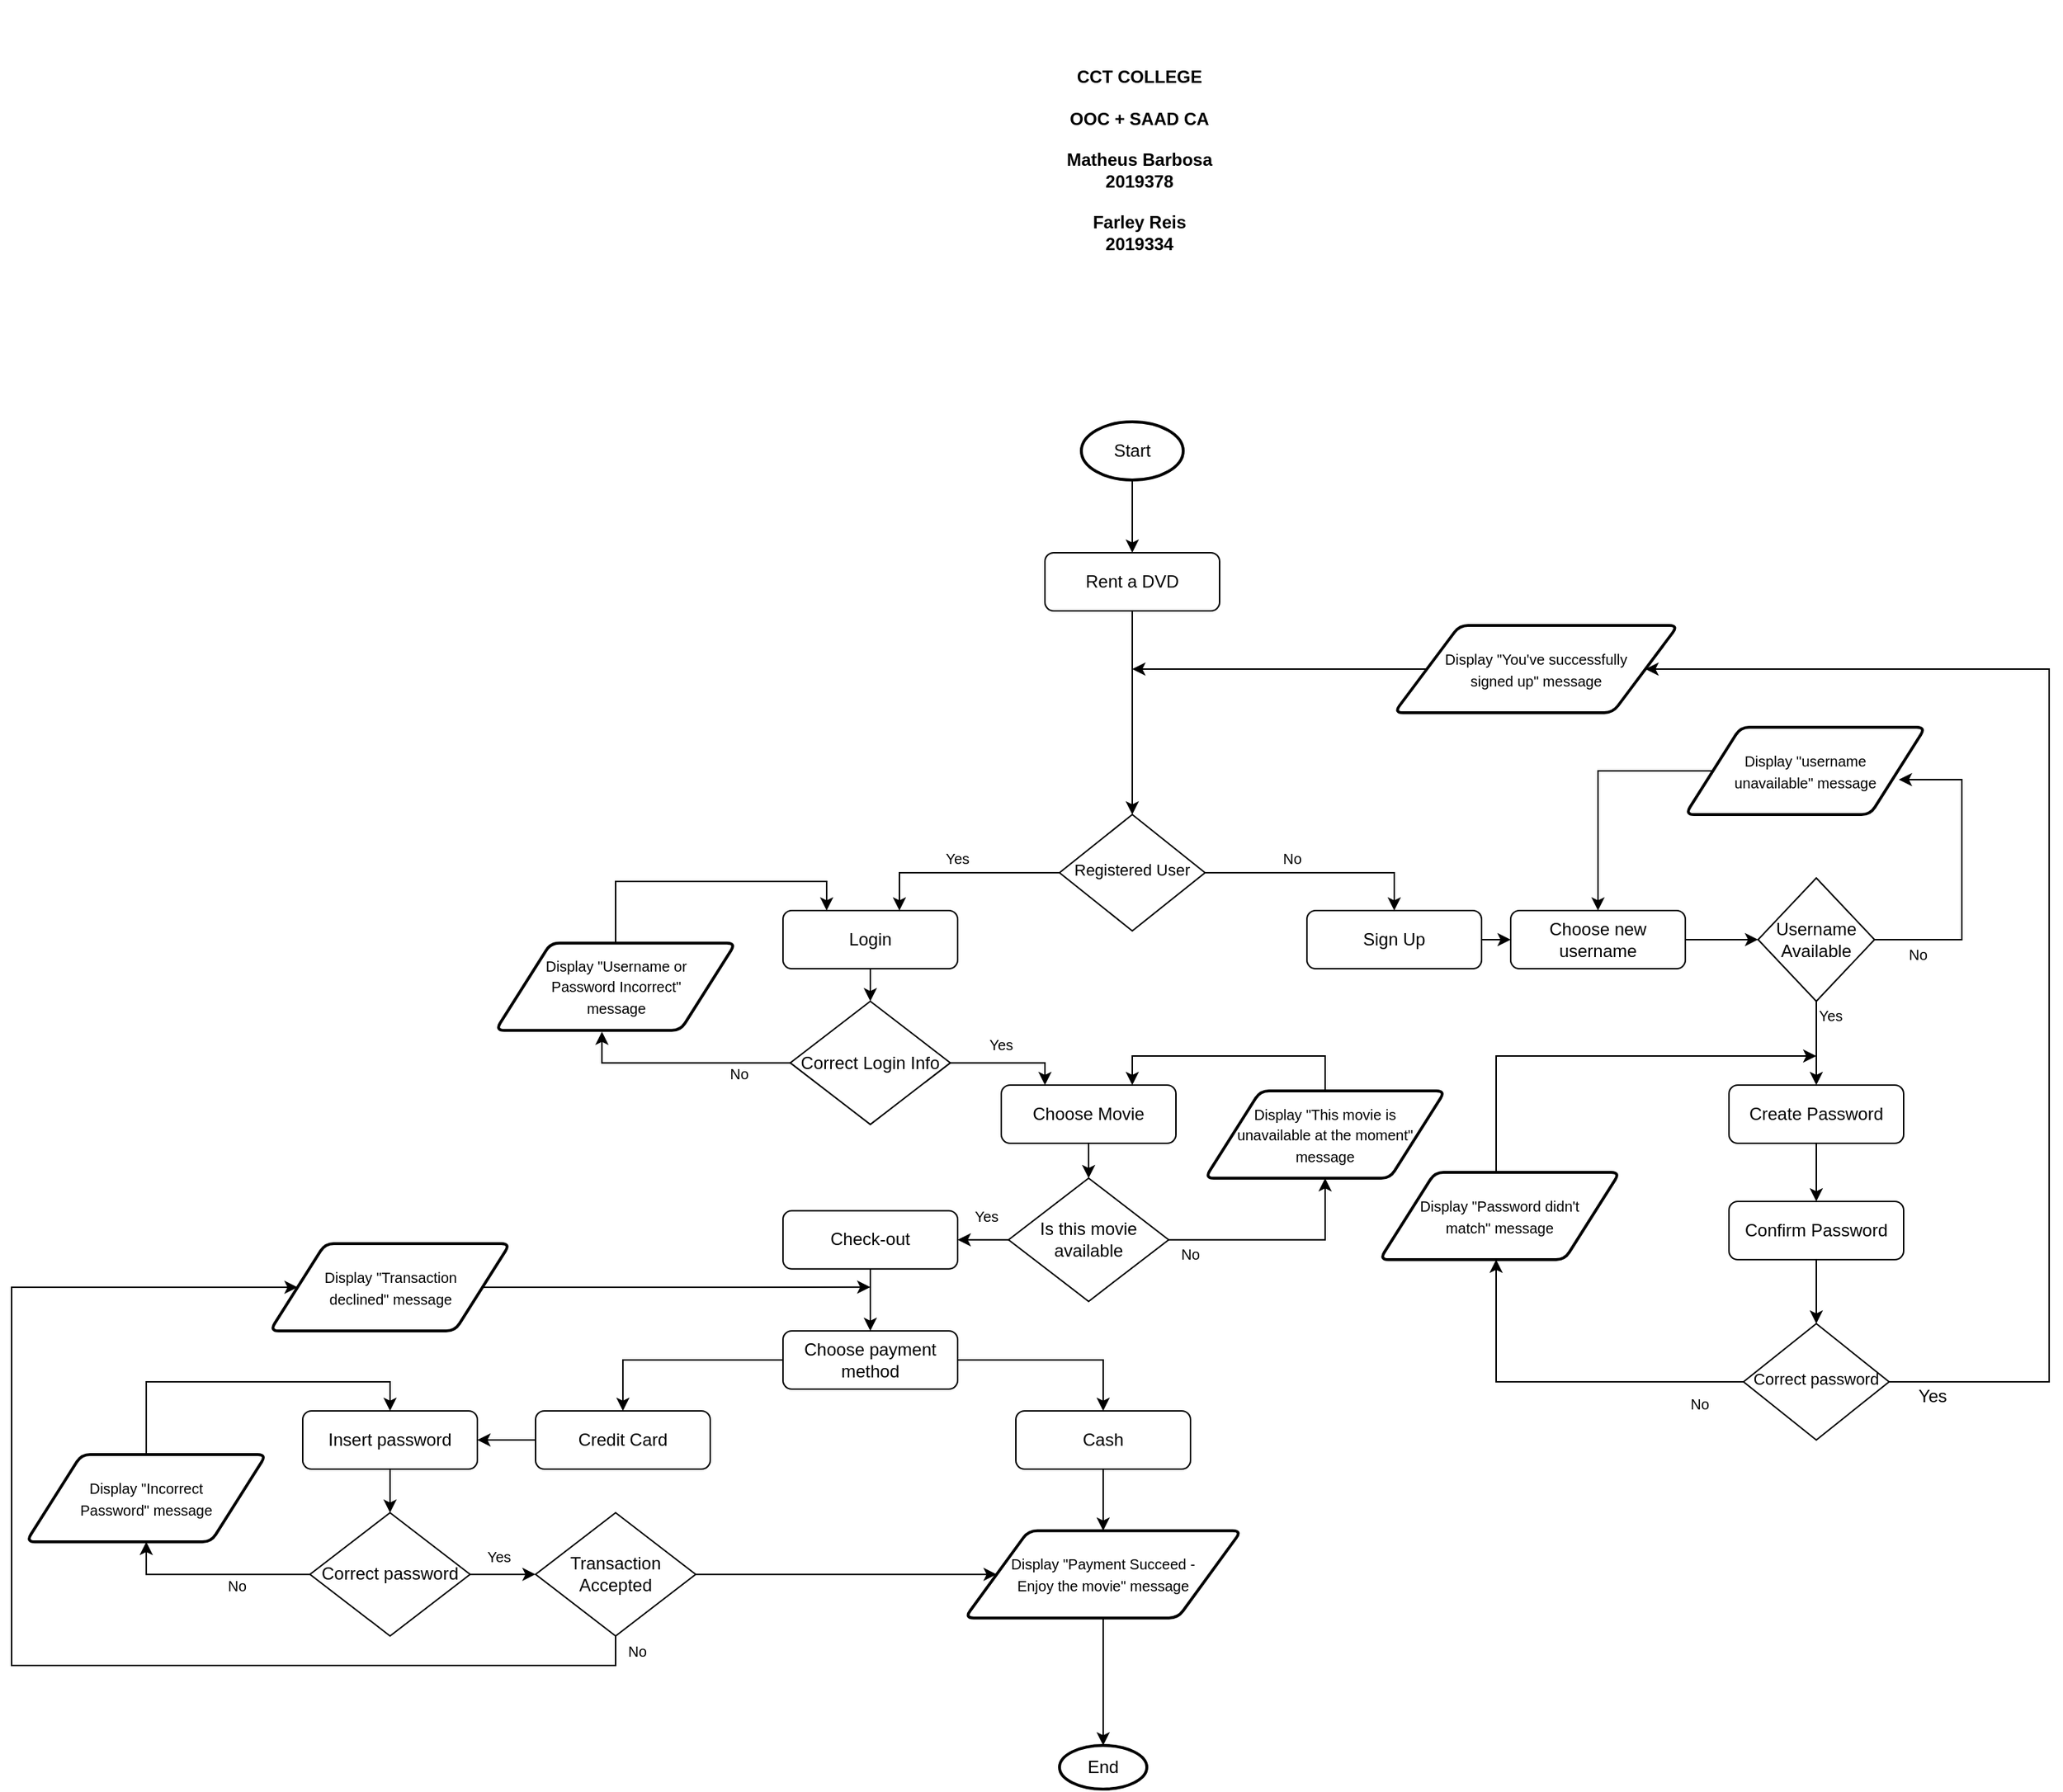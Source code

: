 <mxfile version="14.6.6" type="github">
  <diagram id="C5RBs43oDa-KdzZeNtuy" name="Page-1">
    <mxGraphModel dx="764" dy="332" grid="1" gridSize="10" guides="1" tooltips="1" connect="1" arrows="1" fold="1" page="1" pageScale="1" pageWidth="827" pageHeight="1169" math="0" shadow="0">
      <root>
        <mxCell id="WIyWlLk6GJQsqaUBKTNV-0" />
        <mxCell id="WIyWlLk6GJQsqaUBKTNV-1" parent="WIyWlLk6GJQsqaUBKTNV-0" />
        <mxCell id="JfCPqrpS5iiKMBhqP7LI-0" style="edgeStyle=orthogonalEdgeStyle;rounded=0;orthogonalLoop=1;jettySize=auto;html=1;exitX=0.5;exitY=1;exitDx=0;exitDy=0;entryX=0.5;entryY=0;entryDx=0;entryDy=0;" edge="1" parent="WIyWlLk6GJQsqaUBKTNV-1" source="JfCPqrpS5iiKMBhqP7LI-1" target="JfCPqrpS5iiKMBhqP7LI-4">
          <mxGeometry relative="1" as="geometry" />
        </mxCell>
        <mxCell id="JfCPqrpS5iiKMBhqP7LI-1" value="Rent a DVD" style="rounded=1;whiteSpace=wrap;html=1;fontSize=12;glass=0;strokeWidth=1;shadow=0;" vertex="1" parent="WIyWlLk6GJQsqaUBKTNV-1">
          <mxGeometry x="900" y="1490" width="120" height="40" as="geometry" />
        </mxCell>
        <mxCell id="JfCPqrpS5iiKMBhqP7LI-2" style="edgeStyle=orthogonalEdgeStyle;rounded=0;orthogonalLoop=1;jettySize=auto;html=1;exitX=1;exitY=0.5;exitDx=0;exitDy=0;entryX=0.5;entryY=0;entryDx=0;entryDy=0;" edge="1" parent="WIyWlLk6GJQsqaUBKTNV-1" source="JfCPqrpS5iiKMBhqP7LI-4" target="JfCPqrpS5iiKMBhqP7LI-5">
          <mxGeometry relative="1" as="geometry" />
        </mxCell>
        <mxCell id="JfCPqrpS5iiKMBhqP7LI-3" style="edgeStyle=orthogonalEdgeStyle;rounded=0;orthogonalLoop=1;jettySize=auto;html=1;exitX=0;exitY=0.5;exitDx=0;exitDy=0;" edge="1" parent="WIyWlLk6GJQsqaUBKTNV-1" source="JfCPqrpS5iiKMBhqP7LI-4" target="JfCPqrpS5iiKMBhqP7LI-27">
          <mxGeometry relative="1" as="geometry">
            <Array as="points">
              <mxPoint x="800" y="1710" />
            </Array>
          </mxGeometry>
        </mxCell>
        <mxCell id="JfCPqrpS5iiKMBhqP7LI-4" value="&lt;font style=&quot;font-size: 11px&quot;&gt;Registered User&lt;/font&gt;" style="rhombus;whiteSpace=wrap;html=1;shadow=0;fontFamily=Helvetica;fontSize=12;align=center;strokeWidth=1;spacing=6;spacingTop=-4;" vertex="1" parent="WIyWlLk6GJQsqaUBKTNV-1">
          <mxGeometry x="910" y="1670" width="100" height="80" as="geometry" />
        </mxCell>
        <mxCell id="JfCPqrpS5iiKMBhqP7LI-5" value="Sign Up" style="rounded=1;whiteSpace=wrap;html=1;fontSize=12;glass=0;strokeWidth=1;shadow=0;" vertex="1" parent="WIyWlLk6GJQsqaUBKTNV-1">
          <mxGeometry x="1080" y="1736" width="120" height="40" as="geometry" />
        </mxCell>
        <mxCell id="JfCPqrpS5iiKMBhqP7LI-6" value="" style="endArrow=classic;html=1;exitX=0.5;exitY=1;exitDx=0;exitDy=0;exitPerimeter=0;entryX=0.5;entryY=0;entryDx=0;entryDy=0;" edge="1" parent="WIyWlLk6GJQsqaUBKTNV-1" target="JfCPqrpS5iiKMBhqP7LI-1">
          <mxGeometry width="50" height="50" relative="1" as="geometry">
            <mxPoint x="960" y="1440" as="sourcePoint" />
            <mxPoint x="1180" y="1450" as="targetPoint" />
          </mxGeometry>
        </mxCell>
        <mxCell id="JfCPqrpS5iiKMBhqP7LI-7" value="" style="endArrow=classic;html=1;exitX=1;exitY=0.5;exitDx=0;exitDy=0;entryX=0;entryY=0.5;entryDx=0;entryDy=0;" edge="1" parent="WIyWlLk6GJQsqaUBKTNV-1" source="JfCPqrpS5iiKMBhqP7LI-5" target="JfCPqrpS5iiKMBhqP7LI-9">
          <mxGeometry width="50" height="50" relative="1" as="geometry">
            <mxPoint x="1054" y="1856" as="sourcePoint" />
            <mxPoint x="1334" y="1796" as="targetPoint" />
          </mxGeometry>
        </mxCell>
        <mxCell id="JfCPqrpS5iiKMBhqP7LI-8" style="edgeStyle=orthogonalEdgeStyle;rounded=0;orthogonalLoop=1;jettySize=auto;html=1;exitX=1;exitY=0.5;exitDx=0;exitDy=0;strokeColor=#000000;" edge="1" parent="WIyWlLk6GJQsqaUBKTNV-1" source="JfCPqrpS5iiKMBhqP7LI-9" target="JfCPqrpS5iiKMBhqP7LI-13">
          <mxGeometry relative="1" as="geometry">
            <mxPoint x="1574" y="1796.588" as="targetPoint" />
          </mxGeometry>
        </mxCell>
        <mxCell id="JfCPqrpS5iiKMBhqP7LI-9" value="Choose new username" style="rounded=1;whiteSpace=wrap;html=1;fillColor=#FFFFFF;" vertex="1" parent="WIyWlLk6GJQsqaUBKTNV-1">
          <mxGeometry x="1220" y="1736" width="120" height="40" as="geometry" />
        </mxCell>
        <mxCell id="JfCPqrpS5iiKMBhqP7LI-10" value="&lt;font style=&quot;font-size: 10px&quot;&gt;No&lt;/font&gt;" style="text;html=1;strokeColor=none;fillColor=none;align=center;verticalAlign=middle;whiteSpace=wrap;rounded=0;" vertex="1" parent="WIyWlLk6GJQsqaUBKTNV-1">
          <mxGeometry x="1050" y="1690" width="40" height="20" as="geometry" />
        </mxCell>
        <mxCell id="JfCPqrpS5iiKMBhqP7LI-11" style="edgeStyle=orthogonalEdgeStyle;rounded=0;orthogonalLoop=1;jettySize=auto;html=1;exitX=0.5;exitY=1;exitDx=0;exitDy=0;strokeColor=#000000;" edge="1" parent="WIyWlLk6GJQsqaUBKTNV-1" source="JfCPqrpS5iiKMBhqP7LI-13">
          <mxGeometry relative="1" as="geometry">
            <mxPoint x="1430" y="1856" as="targetPoint" />
          </mxGeometry>
        </mxCell>
        <mxCell id="JfCPqrpS5iiKMBhqP7LI-12" style="edgeStyle=orthogonalEdgeStyle;rounded=0;orthogonalLoop=1;jettySize=auto;html=1;exitX=1;exitY=0.5;exitDx=0;exitDy=0;entryX=0.889;entryY=0.6;entryDx=0;entryDy=0;entryPerimeter=0;" edge="1" parent="WIyWlLk6GJQsqaUBKTNV-1" source="JfCPqrpS5iiKMBhqP7LI-13" target="JfCPqrpS5iiKMBhqP7LI-64">
          <mxGeometry relative="1" as="geometry">
            <Array as="points">
              <mxPoint x="1530" y="1756" />
              <mxPoint x="1530" y="1646" />
            </Array>
          </mxGeometry>
        </mxCell>
        <mxCell id="JfCPqrpS5iiKMBhqP7LI-13" value="Username Available" style="rhombus;whiteSpace=wrap;html=1;" vertex="1" parent="WIyWlLk6GJQsqaUBKTNV-1">
          <mxGeometry x="1390" y="1713.64" width="80" height="84.71" as="geometry" />
        </mxCell>
        <mxCell id="JfCPqrpS5iiKMBhqP7LI-14" value="&lt;font style=&quot;font-size: 10px&quot;&gt;Yes&lt;/font&gt;" style="text;html=1;strokeColor=none;fillColor=none;align=center;verticalAlign=middle;whiteSpace=wrap;rounded=0;" vertex="1" parent="WIyWlLk6GJQsqaUBKTNV-1">
          <mxGeometry x="1420" y="1798.35" width="40" height="20" as="geometry" />
        </mxCell>
        <mxCell id="JfCPqrpS5iiKMBhqP7LI-15" value="Create Password" style="rounded=1;whiteSpace=wrap;html=1;fillColor=#FFFFFF;" vertex="1" parent="WIyWlLk6GJQsqaUBKTNV-1">
          <mxGeometry x="1370" y="1856" width="120" height="40" as="geometry" />
        </mxCell>
        <mxCell id="JfCPqrpS5iiKMBhqP7LI-16" value="" style="endArrow=classic;html=1;strokeColor=#000000;exitX=0.5;exitY=1;exitDx=0;exitDy=0;" edge="1" parent="WIyWlLk6GJQsqaUBKTNV-1" source="JfCPqrpS5iiKMBhqP7LI-23">
          <mxGeometry width="50" height="50" relative="1" as="geometry">
            <mxPoint x="1320" y="1796" as="sourcePoint" />
            <mxPoint x="1430" y="1956" as="targetPoint" />
          </mxGeometry>
        </mxCell>
        <mxCell id="JfCPqrpS5iiKMBhqP7LI-17" style="edgeStyle=orthogonalEdgeStyle;rounded=0;orthogonalLoop=1;jettySize=auto;html=1;exitX=0.5;exitY=1;exitDx=0;exitDy=0;strokeColor=#000000;entryX=0.5;entryY=0;entryDx=0;entryDy=0;" edge="1" parent="WIyWlLk6GJQsqaUBKTNV-1" source="JfCPqrpS5iiKMBhqP7LI-23" target="JfCPqrpS5iiKMBhqP7LI-20">
          <mxGeometry relative="1" as="geometry">
            <mxPoint x="1430.333" y="1996" as="targetPoint" />
          </mxGeometry>
        </mxCell>
        <mxCell id="JfCPqrpS5iiKMBhqP7LI-18" style="edgeStyle=orthogonalEdgeStyle;rounded=0;orthogonalLoop=1;jettySize=auto;html=1;exitX=0;exitY=0.5;exitDx=0;exitDy=0;strokeColor=#000000;" edge="1" parent="WIyWlLk6GJQsqaUBKTNV-1" source="JfCPqrpS5iiKMBhqP7LI-65">
          <mxGeometry relative="1" as="geometry">
            <mxPoint x="1430" y="1836" as="targetPoint" />
            <Array as="points">
              <mxPoint x="1210" y="1836" />
            </Array>
          </mxGeometry>
        </mxCell>
        <mxCell id="JfCPqrpS5iiKMBhqP7LI-19" style="edgeStyle=orthogonalEdgeStyle;rounded=0;orthogonalLoop=1;jettySize=auto;html=1;exitX=1;exitY=0.5;exitDx=0;exitDy=0;" edge="1" parent="WIyWlLk6GJQsqaUBKTNV-1" source="JfCPqrpS5iiKMBhqP7LI-67">
          <mxGeometry relative="1" as="geometry">
            <mxPoint x="960" y="1570" as="targetPoint" />
            <Array as="points" />
          </mxGeometry>
        </mxCell>
        <mxCell id="JfCPqrpS5iiKMBhqP7LI-20" value="&lt;font style=&quot;font-size: 11px&quot;&gt;Correct password&lt;/font&gt;" style="rhombus;whiteSpace=wrap;html=1;shadow=0;fontFamily=Helvetica;fontSize=12;align=center;strokeWidth=1;spacing=6;spacingTop=-4;" vertex="1" parent="WIyWlLk6GJQsqaUBKTNV-1">
          <mxGeometry x="1380" y="2020" width="100" height="80" as="geometry" />
        </mxCell>
        <mxCell id="JfCPqrpS5iiKMBhqP7LI-21" value="&lt;font style=&quot;font-size: 10px&quot;&gt;No&lt;/font&gt;" style="text;html=1;strokeColor=none;fillColor=none;align=center;verticalAlign=middle;whiteSpace=wrap;rounded=0;" vertex="1" parent="WIyWlLk6GJQsqaUBKTNV-1">
          <mxGeometry x="1330" y="2065" width="40" height="20" as="geometry" />
        </mxCell>
        <mxCell id="JfCPqrpS5iiKMBhqP7LI-22" value="&lt;font style=&quot;font-size: 10px&quot;&gt;No&lt;/font&gt;" style="text;html=1;strokeColor=none;fillColor=none;align=center;verticalAlign=middle;whiteSpace=wrap;rounded=0;" vertex="1" parent="WIyWlLk6GJQsqaUBKTNV-1">
          <mxGeometry x="1480" y="1756" width="40" height="20" as="geometry" />
        </mxCell>
        <mxCell id="JfCPqrpS5iiKMBhqP7LI-23" value="Confirm Password" style="rounded=1;whiteSpace=wrap;html=1;fillColor=#FFFFFF;" vertex="1" parent="WIyWlLk6GJQsqaUBKTNV-1">
          <mxGeometry x="1370" y="1936" width="120" height="40" as="geometry" />
        </mxCell>
        <mxCell id="JfCPqrpS5iiKMBhqP7LI-24" value="" style="endArrow=classic;html=1;strokeColor=#000000;exitX=0.5;exitY=1;exitDx=0;exitDy=0;" edge="1" parent="WIyWlLk6GJQsqaUBKTNV-1" source="JfCPqrpS5iiKMBhqP7LI-15" target="JfCPqrpS5iiKMBhqP7LI-23">
          <mxGeometry width="50" height="50" relative="1" as="geometry">
            <mxPoint x="1430.0" y="1896" as="sourcePoint" />
            <mxPoint x="1430.0" y="1956" as="targetPoint" />
          </mxGeometry>
        </mxCell>
        <mxCell id="JfCPqrpS5iiKMBhqP7LI-25" value="Yes" style="text;html=1;strokeColor=none;fillColor=none;align=center;verticalAlign=middle;whiteSpace=wrap;rounded=0;" vertex="1" parent="WIyWlLk6GJQsqaUBKTNV-1">
          <mxGeometry x="1490" y="2060" width="40" height="20" as="geometry" />
        </mxCell>
        <mxCell id="JfCPqrpS5iiKMBhqP7LI-26" style="edgeStyle=orthogonalEdgeStyle;rounded=0;orthogonalLoop=1;jettySize=auto;html=1;exitX=0.5;exitY=1;exitDx=0;exitDy=0;entryX=0.5;entryY=0;entryDx=0;entryDy=0;" edge="1" parent="WIyWlLk6GJQsqaUBKTNV-1" source="JfCPqrpS5iiKMBhqP7LI-27" target="JfCPqrpS5iiKMBhqP7LI-31">
          <mxGeometry relative="1" as="geometry" />
        </mxCell>
        <mxCell id="JfCPqrpS5iiKMBhqP7LI-27" value="Login" style="rounded=1;whiteSpace=wrap;html=1;fontSize=12;glass=0;strokeWidth=1;shadow=0;" vertex="1" parent="WIyWlLk6GJQsqaUBKTNV-1">
          <mxGeometry x="720" y="1736" width="120" height="40" as="geometry" />
        </mxCell>
        <mxCell id="JfCPqrpS5iiKMBhqP7LI-28" value="&lt;span style=&quot;font-size: 10px&quot;&gt;Yes&lt;/span&gt;" style="text;html=1;strokeColor=none;fillColor=none;align=center;verticalAlign=middle;whiteSpace=wrap;rounded=0;" vertex="1" parent="WIyWlLk6GJQsqaUBKTNV-1">
          <mxGeometry x="820" y="1690" width="40" height="20" as="geometry" />
        </mxCell>
        <mxCell id="JfCPqrpS5iiKMBhqP7LI-29" style="edgeStyle=orthogonalEdgeStyle;rounded=0;orthogonalLoop=1;jettySize=auto;html=1;exitX=1;exitY=0.5;exitDx=0;exitDy=0;entryX=0.25;entryY=0;entryDx=0;entryDy=0;" edge="1" parent="WIyWlLk6GJQsqaUBKTNV-1" source="JfCPqrpS5iiKMBhqP7LI-31" target="JfCPqrpS5iiKMBhqP7LI-34">
          <mxGeometry relative="1" as="geometry">
            <Array as="points">
              <mxPoint x="900" y="1841" />
            </Array>
          </mxGeometry>
        </mxCell>
        <mxCell id="JfCPqrpS5iiKMBhqP7LI-30" style="edgeStyle=orthogonalEdgeStyle;rounded=0;orthogonalLoop=1;jettySize=auto;html=1;exitX=0;exitY=0.5;exitDx=0;exitDy=0;entryX=0.443;entryY=1.015;entryDx=0;entryDy=0;entryPerimeter=0;" edge="1" parent="WIyWlLk6GJQsqaUBKTNV-1" source="JfCPqrpS5iiKMBhqP7LI-31" target="JfCPqrpS5iiKMBhqP7LI-71">
          <mxGeometry relative="1" as="geometry" />
        </mxCell>
        <mxCell id="JfCPqrpS5iiKMBhqP7LI-31" value="Correct Login Info" style="rhombus;whiteSpace=wrap;html=1;" vertex="1" parent="WIyWlLk6GJQsqaUBKTNV-1">
          <mxGeometry x="725" y="1798.35" width="110" height="84.71" as="geometry" />
        </mxCell>
        <mxCell id="JfCPqrpS5iiKMBhqP7LI-32" value="&lt;font style=&quot;font-size: 10px&quot;&gt;No&lt;/font&gt;" style="text;html=1;strokeColor=none;fillColor=none;align=center;verticalAlign=middle;whiteSpace=wrap;rounded=0;" vertex="1" parent="WIyWlLk6GJQsqaUBKTNV-1">
          <mxGeometry x="670" y="1838.35" width="40" height="20" as="geometry" />
        </mxCell>
        <mxCell id="JfCPqrpS5iiKMBhqP7LI-33" style="edgeStyle=orthogonalEdgeStyle;rounded=0;orthogonalLoop=1;jettySize=auto;html=1;exitX=0.5;exitY=1;exitDx=0;exitDy=0;entryX=0.5;entryY=0;entryDx=0;entryDy=0;" edge="1" parent="WIyWlLk6GJQsqaUBKTNV-1" source="JfCPqrpS5iiKMBhqP7LI-34" target="JfCPqrpS5iiKMBhqP7LI-38">
          <mxGeometry relative="1" as="geometry" />
        </mxCell>
        <mxCell id="JfCPqrpS5iiKMBhqP7LI-34" value="Choose Movie" style="rounded=1;whiteSpace=wrap;html=1;fontSize=12;glass=0;strokeWidth=1;shadow=0;" vertex="1" parent="WIyWlLk6GJQsqaUBKTNV-1">
          <mxGeometry x="870" y="1856" width="120" height="40" as="geometry" />
        </mxCell>
        <mxCell id="JfCPqrpS5iiKMBhqP7LI-35" value="&lt;span style=&quot;font-size: 10px&quot;&gt;Yes&lt;/span&gt;" style="text;html=1;strokeColor=none;fillColor=none;align=center;verticalAlign=middle;whiteSpace=wrap;rounded=0;" vertex="1" parent="WIyWlLk6GJQsqaUBKTNV-1">
          <mxGeometry x="850" y="1818.35" width="40" height="20" as="geometry" />
        </mxCell>
        <mxCell id="JfCPqrpS5iiKMBhqP7LI-36" style="edgeStyle=orthogonalEdgeStyle;rounded=0;orthogonalLoop=1;jettySize=auto;html=1;exitX=0;exitY=0.5;exitDx=0;exitDy=0;entryX=1;entryY=0.5;entryDx=0;entryDy=0;" edge="1" parent="WIyWlLk6GJQsqaUBKTNV-1" source="JfCPqrpS5iiKMBhqP7LI-38" target="JfCPqrpS5iiKMBhqP7LI-41">
          <mxGeometry relative="1" as="geometry" />
        </mxCell>
        <mxCell id="JfCPqrpS5iiKMBhqP7LI-37" style="edgeStyle=orthogonalEdgeStyle;rounded=0;orthogonalLoop=1;jettySize=auto;html=1;exitX=1;exitY=0.5;exitDx=0;exitDy=0;entryX=0.5;entryY=1;entryDx=0;entryDy=0;" edge="1" parent="WIyWlLk6GJQsqaUBKTNV-1" source="JfCPqrpS5iiKMBhqP7LI-38" target="JfCPqrpS5iiKMBhqP7LI-73">
          <mxGeometry relative="1" as="geometry" />
        </mxCell>
        <mxCell id="JfCPqrpS5iiKMBhqP7LI-38" value="Is this movie available" style="rhombus;whiteSpace=wrap;html=1;" vertex="1" parent="WIyWlLk6GJQsqaUBKTNV-1">
          <mxGeometry x="875" y="1920" width="110" height="84.71" as="geometry" />
        </mxCell>
        <mxCell id="JfCPqrpS5iiKMBhqP7LI-39" value="&lt;font style=&quot;font-size: 10px&quot;&gt;No&lt;/font&gt;" style="text;html=1;strokeColor=none;fillColor=none;align=center;verticalAlign=middle;whiteSpace=wrap;rounded=0;" vertex="1" parent="WIyWlLk6GJQsqaUBKTNV-1">
          <mxGeometry x="980" y="1962.36" width="40" height="20" as="geometry" />
        </mxCell>
        <mxCell id="JfCPqrpS5iiKMBhqP7LI-40" style="edgeStyle=orthogonalEdgeStyle;rounded=0;orthogonalLoop=1;jettySize=auto;html=1;exitX=0.5;exitY=1;exitDx=0;exitDy=0;" edge="1" parent="WIyWlLk6GJQsqaUBKTNV-1" source="JfCPqrpS5iiKMBhqP7LI-41" target="JfCPqrpS5iiKMBhqP7LI-45">
          <mxGeometry relative="1" as="geometry" />
        </mxCell>
        <mxCell id="JfCPqrpS5iiKMBhqP7LI-41" value="Check-out" style="rounded=1;whiteSpace=wrap;html=1;fontSize=12;glass=0;strokeWidth=1;shadow=0;" vertex="1" parent="WIyWlLk6GJQsqaUBKTNV-1">
          <mxGeometry x="720" y="1942.36" width="120" height="40" as="geometry" />
        </mxCell>
        <mxCell id="JfCPqrpS5iiKMBhqP7LI-42" value="&lt;span style=&quot;font-size: 10px&quot;&gt;Yes&lt;/span&gt;" style="text;html=1;strokeColor=none;fillColor=none;align=center;verticalAlign=middle;whiteSpace=wrap;rounded=0;" vertex="1" parent="WIyWlLk6GJQsqaUBKTNV-1">
          <mxGeometry x="840" y="1936" width="40" height="20" as="geometry" />
        </mxCell>
        <mxCell id="JfCPqrpS5iiKMBhqP7LI-43" style="edgeStyle=orthogonalEdgeStyle;rounded=0;orthogonalLoop=1;jettySize=auto;html=1;exitX=0;exitY=0.5;exitDx=0;exitDy=0;entryX=0.5;entryY=0;entryDx=0;entryDy=0;" edge="1" parent="WIyWlLk6GJQsqaUBKTNV-1" source="JfCPqrpS5iiKMBhqP7LI-45" target="JfCPqrpS5iiKMBhqP7LI-47">
          <mxGeometry relative="1" as="geometry" />
        </mxCell>
        <mxCell id="JfCPqrpS5iiKMBhqP7LI-44" style="edgeStyle=orthogonalEdgeStyle;rounded=0;orthogonalLoop=1;jettySize=auto;html=1;exitX=1;exitY=0.5;exitDx=0;exitDy=0;entryX=0.5;entryY=0;entryDx=0;entryDy=0;" edge="1" parent="WIyWlLk6GJQsqaUBKTNV-1" source="JfCPqrpS5iiKMBhqP7LI-45" target="JfCPqrpS5iiKMBhqP7LI-49">
          <mxGeometry relative="1" as="geometry" />
        </mxCell>
        <mxCell id="JfCPqrpS5iiKMBhqP7LI-45" value="Choose payment method" style="rounded=1;whiteSpace=wrap;html=1;fontSize=12;glass=0;strokeWidth=1;shadow=0;" vertex="1" parent="WIyWlLk6GJQsqaUBKTNV-1">
          <mxGeometry x="720" y="2025" width="120" height="40" as="geometry" />
        </mxCell>
        <mxCell id="JfCPqrpS5iiKMBhqP7LI-46" style="edgeStyle=orthogonalEdgeStyle;rounded=0;orthogonalLoop=1;jettySize=auto;html=1;exitX=0;exitY=0.5;exitDx=0;exitDy=0;entryX=1;entryY=0.5;entryDx=0;entryDy=0;" edge="1" parent="WIyWlLk6GJQsqaUBKTNV-1" source="JfCPqrpS5iiKMBhqP7LI-47" target="JfCPqrpS5iiKMBhqP7LI-53">
          <mxGeometry relative="1" as="geometry" />
        </mxCell>
        <mxCell id="JfCPqrpS5iiKMBhqP7LI-47" value="Credit Card" style="rounded=1;whiteSpace=wrap;html=1;fontSize=12;glass=0;strokeWidth=1;shadow=0;" vertex="1" parent="WIyWlLk6GJQsqaUBKTNV-1">
          <mxGeometry x="550" y="2080" width="120" height="40" as="geometry" />
        </mxCell>
        <mxCell id="JfCPqrpS5iiKMBhqP7LI-48" style="edgeStyle=orthogonalEdgeStyle;rounded=0;orthogonalLoop=1;jettySize=auto;html=1;exitX=0.5;exitY=1;exitDx=0;exitDy=0;" edge="1" parent="WIyWlLk6GJQsqaUBKTNV-1" source="JfCPqrpS5iiKMBhqP7LI-49" target="JfCPqrpS5iiKMBhqP7LI-77">
          <mxGeometry relative="1" as="geometry" />
        </mxCell>
        <mxCell id="JfCPqrpS5iiKMBhqP7LI-49" value="Cash" style="rounded=1;whiteSpace=wrap;html=1;fontSize=12;glass=0;strokeWidth=1;shadow=0;" vertex="1" parent="WIyWlLk6GJQsqaUBKTNV-1">
          <mxGeometry x="880" y="2080" width="120" height="40" as="geometry" />
        </mxCell>
        <mxCell id="JfCPqrpS5iiKMBhqP7LI-50" value="End" style="strokeWidth=2;html=1;shape=mxgraph.flowchart.start_1;whiteSpace=wrap;" vertex="1" parent="WIyWlLk6GJQsqaUBKTNV-1">
          <mxGeometry x="910" y="2310" width="60" height="30" as="geometry" />
        </mxCell>
        <mxCell id="JfCPqrpS5iiKMBhqP7LI-51" value="Start" style="strokeWidth=2;html=1;shape=mxgraph.flowchart.start_1;whiteSpace=wrap;" vertex="1" parent="WIyWlLk6GJQsqaUBKTNV-1">
          <mxGeometry x="925" y="1400" width="70" height="40" as="geometry" />
        </mxCell>
        <mxCell id="JfCPqrpS5iiKMBhqP7LI-52" style="edgeStyle=orthogonalEdgeStyle;rounded=0;orthogonalLoop=1;jettySize=auto;html=1;exitX=0.5;exitY=1;exitDx=0;exitDy=0;entryX=0.5;entryY=0;entryDx=0;entryDy=0;" edge="1" parent="WIyWlLk6GJQsqaUBKTNV-1" source="JfCPqrpS5iiKMBhqP7LI-53" target="JfCPqrpS5iiKMBhqP7LI-56">
          <mxGeometry relative="1" as="geometry" />
        </mxCell>
        <mxCell id="JfCPqrpS5iiKMBhqP7LI-53" value="Insert password" style="rounded=1;whiteSpace=wrap;html=1;fontSize=12;glass=0;strokeWidth=1;shadow=0;" vertex="1" parent="WIyWlLk6GJQsqaUBKTNV-1">
          <mxGeometry x="390" y="2080" width="120" height="40" as="geometry" />
        </mxCell>
        <mxCell id="JfCPqrpS5iiKMBhqP7LI-54" style="edgeStyle=orthogonalEdgeStyle;rounded=0;orthogonalLoop=1;jettySize=auto;html=1;exitX=1;exitY=0.5;exitDx=0;exitDy=0;entryX=0;entryY=0.5;entryDx=0;entryDy=0;" edge="1" parent="WIyWlLk6GJQsqaUBKTNV-1" source="JfCPqrpS5iiKMBhqP7LI-56" target="JfCPqrpS5iiKMBhqP7LI-60">
          <mxGeometry relative="1" as="geometry" />
        </mxCell>
        <mxCell id="JfCPqrpS5iiKMBhqP7LI-55" style="edgeStyle=orthogonalEdgeStyle;rounded=0;orthogonalLoop=1;jettySize=auto;html=1;exitX=0;exitY=0.5;exitDx=0;exitDy=0;entryX=0.5;entryY=1;entryDx=0;entryDy=0;" edge="1" parent="WIyWlLk6GJQsqaUBKTNV-1" source="JfCPqrpS5iiKMBhqP7LI-56" target="JfCPqrpS5iiKMBhqP7LI-75">
          <mxGeometry relative="1" as="geometry" />
        </mxCell>
        <mxCell id="JfCPqrpS5iiKMBhqP7LI-56" value="Correct password" style="rhombus;whiteSpace=wrap;html=1;" vertex="1" parent="WIyWlLk6GJQsqaUBKTNV-1">
          <mxGeometry x="395" y="2150" width="110" height="84.71" as="geometry" />
        </mxCell>
        <mxCell id="JfCPqrpS5iiKMBhqP7LI-57" value="&lt;font style=&quot;font-size: 10px&quot;&gt;No&lt;/font&gt;" style="text;html=1;strokeColor=none;fillColor=none;align=center;verticalAlign=middle;whiteSpace=wrap;rounded=0;" vertex="1" parent="WIyWlLk6GJQsqaUBKTNV-1">
          <mxGeometry x="325" y="2190" width="40" height="20" as="geometry" />
        </mxCell>
        <mxCell id="JfCPqrpS5iiKMBhqP7LI-59" style="edgeStyle=orthogonalEdgeStyle;rounded=0;orthogonalLoop=1;jettySize=auto;html=1;exitX=1;exitY=0.5;exitDx=0;exitDy=0;" edge="1" parent="WIyWlLk6GJQsqaUBKTNV-1" source="JfCPqrpS5iiKMBhqP7LI-60" target="JfCPqrpS5iiKMBhqP7LI-77">
          <mxGeometry relative="1" as="geometry" />
        </mxCell>
        <mxCell id="JfCPqrpS5iiKMBhqP7LI-83" style="edgeStyle=orthogonalEdgeStyle;rounded=0;orthogonalLoop=1;jettySize=auto;html=1;exitX=0.5;exitY=1;exitDx=0;exitDy=0;entryX=0;entryY=0.5;entryDx=0;entryDy=0;" edge="1" parent="WIyWlLk6GJQsqaUBKTNV-1" source="JfCPqrpS5iiKMBhqP7LI-60" target="JfCPqrpS5iiKMBhqP7LI-78">
          <mxGeometry relative="1" as="geometry">
            <Array as="points">
              <mxPoint x="605" y="2255" />
              <mxPoint x="190" y="2255" />
              <mxPoint x="190" y="1995" />
            </Array>
          </mxGeometry>
        </mxCell>
        <mxCell id="JfCPqrpS5iiKMBhqP7LI-60" value="Transaction Accepted" style="rhombus;whiteSpace=wrap;html=1;" vertex="1" parent="WIyWlLk6GJQsqaUBKTNV-1">
          <mxGeometry x="550" y="2150" width="110" height="84.71" as="geometry" />
        </mxCell>
        <mxCell id="JfCPqrpS5iiKMBhqP7LI-61" value="&lt;span style=&quot;font-size: 10px&quot;&gt;Yes&lt;/span&gt;" style="text;html=1;strokeColor=none;fillColor=none;align=center;verticalAlign=middle;whiteSpace=wrap;rounded=0;" vertex="1" parent="WIyWlLk6GJQsqaUBKTNV-1">
          <mxGeometry x="505" y="2170" width="40" height="20" as="geometry" />
        </mxCell>
        <mxCell id="JfCPqrpS5iiKMBhqP7LI-62" value="&lt;font style=&quot;font-size: 10px&quot;&gt;No&lt;/font&gt;" style="text;html=1;strokeColor=none;fillColor=none;align=center;verticalAlign=middle;whiteSpace=wrap;rounded=0;" vertex="1" parent="WIyWlLk6GJQsqaUBKTNV-1">
          <mxGeometry x="600" y="2234.71" width="40" height="20" as="geometry" />
        </mxCell>
        <mxCell id="JfCPqrpS5iiKMBhqP7LI-63" style="edgeStyle=orthogonalEdgeStyle;rounded=0;orthogonalLoop=1;jettySize=auto;html=1;exitX=0;exitY=0.5;exitDx=0;exitDy=0;entryX=0.5;entryY=0;entryDx=0;entryDy=0;" edge="1" parent="WIyWlLk6GJQsqaUBKTNV-1" source="JfCPqrpS5iiKMBhqP7LI-64" target="JfCPqrpS5iiKMBhqP7LI-9">
          <mxGeometry relative="1" as="geometry">
            <Array as="points">
              <mxPoint x="1280" y="1640" />
            </Array>
          </mxGeometry>
        </mxCell>
        <mxCell id="JfCPqrpS5iiKMBhqP7LI-64" value="&lt;font style=&quot;font-size: 10px&quot;&gt;Display &quot;username&lt;br&gt;unavailable&quot; message&lt;/font&gt;" style="shape=parallelogram;html=1;strokeWidth=2;perimeter=parallelogramPerimeter;whiteSpace=wrap;rounded=1;arcSize=12;size=0.23;" vertex="1" parent="WIyWlLk6GJQsqaUBKTNV-1">
          <mxGeometry x="1340" y="1610" width="165" height="60" as="geometry" />
        </mxCell>
        <mxCell id="JfCPqrpS5iiKMBhqP7LI-65" value="&lt;font style=&quot;font-size: 10px&quot;&gt;Display &quot;Password didn&#39;t&lt;br&gt;match&quot; message&lt;/font&gt;" style="shape=parallelogram;html=1;strokeWidth=2;perimeter=parallelogramPerimeter;whiteSpace=wrap;rounded=1;arcSize=12;size=0.23;" vertex="1" parent="WIyWlLk6GJQsqaUBKTNV-1">
          <mxGeometry x="1130" y="1916" width="165" height="60" as="geometry" />
        </mxCell>
        <mxCell id="JfCPqrpS5iiKMBhqP7LI-66" style="edgeStyle=orthogonalEdgeStyle;rounded=0;orthogonalLoop=1;jettySize=auto;html=1;exitX=0;exitY=0.5;exitDx=0;exitDy=0;strokeColor=#000000;" edge="1" parent="WIyWlLk6GJQsqaUBKTNV-1" source="JfCPqrpS5iiKMBhqP7LI-20" target="JfCPqrpS5iiKMBhqP7LI-65">
          <mxGeometry relative="1" as="geometry">
            <mxPoint x="1430" y="1836" as="targetPoint" />
            <Array as="points">
              <mxPoint x="1210" y="2060" />
            </Array>
            <mxPoint x="1380" y="2060" as="sourcePoint" />
          </mxGeometry>
        </mxCell>
        <mxCell id="JfCPqrpS5iiKMBhqP7LI-67" value="&lt;font style=&quot;font-size: 10px&quot;&gt;Display &quot;You&#39;ve successfully&lt;br&gt;signed up&quot; message&lt;/font&gt;" style="shape=parallelogram;html=1;strokeWidth=2;perimeter=parallelogramPerimeter;whiteSpace=wrap;rounded=1;arcSize=12;size=0.23;" vertex="1" parent="WIyWlLk6GJQsqaUBKTNV-1">
          <mxGeometry x="1140" y="1540" width="195" height="60" as="geometry" />
        </mxCell>
        <mxCell id="JfCPqrpS5iiKMBhqP7LI-68" style="edgeStyle=orthogonalEdgeStyle;rounded=0;orthogonalLoop=1;jettySize=auto;html=1;exitX=1;exitY=0.5;exitDx=0;exitDy=0;" edge="1" parent="WIyWlLk6GJQsqaUBKTNV-1" source="JfCPqrpS5iiKMBhqP7LI-20" target="JfCPqrpS5iiKMBhqP7LI-67">
          <mxGeometry relative="1" as="geometry">
            <mxPoint x="960" y="1570" as="targetPoint" />
            <mxPoint x="1480" y="2060" as="sourcePoint" />
            <Array as="points">
              <mxPoint x="1590" y="2060" />
              <mxPoint x="1590" y="1570" />
            </Array>
          </mxGeometry>
        </mxCell>
        <mxCell id="JfCPqrpS5iiKMBhqP7LI-69" value="&lt;b&gt;CCT COLLEGE&lt;/b&gt;&lt;br&gt;&lt;br&gt;&lt;b&gt;OOC + SAAD CA&lt;/b&gt;&lt;br&gt;&lt;br&gt;&lt;b&gt;Matheus Barbosa 2019378&lt;/b&gt;&lt;br&gt;&lt;br&gt;&lt;b&gt;Farley Reis &lt;br&gt;2019334&lt;/b&gt;" style="text;html=1;strokeColor=none;fillColor=none;align=center;verticalAlign=middle;whiteSpace=wrap;rounded=0;" vertex="1" parent="WIyWlLk6GJQsqaUBKTNV-1">
          <mxGeometry x="890" y="1110" width="150" height="220" as="geometry" />
        </mxCell>
        <mxCell id="JfCPqrpS5iiKMBhqP7LI-70" style="edgeStyle=orthogonalEdgeStyle;rounded=0;orthogonalLoop=1;jettySize=auto;html=1;exitX=0.5;exitY=0;exitDx=0;exitDy=0;entryX=0.25;entryY=0;entryDx=0;entryDy=0;" edge="1" parent="WIyWlLk6GJQsqaUBKTNV-1" source="JfCPqrpS5iiKMBhqP7LI-71" target="JfCPqrpS5iiKMBhqP7LI-27">
          <mxGeometry relative="1" as="geometry" />
        </mxCell>
        <mxCell id="JfCPqrpS5iiKMBhqP7LI-71" value="&lt;font style=&quot;font-size: 10px&quot;&gt;Display &quot;Username or &lt;br&gt;Password Incorrect&quot;&lt;br&gt;message&lt;/font&gt;" style="shape=parallelogram;html=1;strokeWidth=2;perimeter=parallelogramPerimeter;whiteSpace=wrap;rounded=1;arcSize=12;size=0.23;" vertex="1" parent="WIyWlLk6GJQsqaUBKTNV-1">
          <mxGeometry x="522.5" y="1758.35" width="165" height="60" as="geometry" />
        </mxCell>
        <mxCell id="JfCPqrpS5iiKMBhqP7LI-72" style="edgeStyle=orthogonalEdgeStyle;rounded=0;orthogonalLoop=1;jettySize=auto;html=1;exitX=0.5;exitY=0;exitDx=0;exitDy=0;entryX=0.75;entryY=0;entryDx=0;entryDy=0;" edge="1" parent="WIyWlLk6GJQsqaUBKTNV-1" source="JfCPqrpS5iiKMBhqP7LI-73" target="JfCPqrpS5iiKMBhqP7LI-34">
          <mxGeometry relative="1" as="geometry" />
        </mxCell>
        <mxCell id="JfCPqrpS5iiKMBhqP7LI-73" value="&lt;font style=&quot;font-size: 10px&quot;&gt;Display &quot;This movie is&lt;br&gt;unavailable at the moment&quot;&lt;br&gt;message&lt;/font&gt;" style="shape=parallelogram;html=1;strokeWidth=2;perimeter=parallelogramPerimeter;whiteSpace=wrap;rounded=1;arcSize=12;size=0.23;" vertex="1" parent="WIyWlLk6GJQsqaUBKTNV-1">
          <mxGeometry x="1010" y="1860" width="165" height="60" as="geometry" />
        </mxCell>
        <mxCell id="JfCPqrpS5iiKMBhqP7LI-74" style="edgeStyle=orthogonalEdgeStyle;rounded=0;orthogonalLoop=1;jettySize=auto;html=1;exitX=0.5;exitY=0;exitDx=0;exitDy=0;entryX=0.5;entryY=0;entryDx=0;entryDy=0;" edge="1" parent="WIyWlLk6GJQsqaUBKTNV-1" source="JfCPqrpS5iiKMBhqP7LI-75" target="JfCPqrpS5iiKMBhqP7LI-53">
          <mxGeometry relative="1" as="geometry" />
        </mxCell>
        <mxCell id="JfCPqrpS5iiKMBhqP7LI-75" value="&lt;font style=&quot;font-size: 10px&quot;&gt;Display &quot;Incorrect&lt;br&gt;Password&quot; message&lt;/font&gt;" style="shape=parallelogram;html=1;strokeWidth=2;perimeter=parallelogramPerimeter;whiteSpace=wrap;rounded=1;arcSize=12;size=0.23;" vertex="1" parent="WIyWlLk6GJQsqaUBKTNV-1">
          <mxGeometry x="200" y="2110" width="165" height="60" as="geometry" />
        </mxCell>
        <mxCell id="JfCPqrpS5iiKMBhqP7LI-76" style="edgeStyle=orthogonalEdgeStyle;rounded=0;orthogonalLoop=1;jettySize=auto;html=1;exitX=0.5;exitY=1;exitDx=0;exitDy=0;" edge="1" parent="WIyWlLk6GJQsqaUBKTNV-1" source="JfCPqrpS5iiKMBhqP7LI-77" target="JfCPqrpS5iiKMBhqP7LI-50">
          <mxGeometry relative="1" as="geometry" />
        </mxCell>
        <mxCell id="JfCPqrpS5iiKMBhqP7LI-77" value="&lt;font style=&quot;font-size: 10px&quot;&gt;Display &quot;Payment Succeed - &lt;br&gt;Enjoy the movie&quot; message&lt;/font&gt;" style="shape=parallelogram;html=1;strokeWidth=2;perimeter=parallelogramPerimeter;whiteSpace=wrap;rounded=1;arcSize=12;size=0.23;" vertex="1" parent="WIyWlLk6GJQsqaUBKTNV-1">
          <mxGeometry x="845" y="2162.35" width="190" height="60" as="geometry" />
        </mxCell>
        <mxCell id="JfCPqrpS5iiKMBhqP7LI-82" style="edgeStyle=orthogonalEdgeStyle;rounded=0;orthogonalLoop=1;jettySize=auto;html=1;exitX=1;exitY=0.5;exitDx=0;exitDy=0;" edge="1" parent="WIyWlLk6GJQsqaUBKTNV-1" source="JfCPqrpS5iiKMBhqP7LI-78">
          <mxGeometry relative="1" as="geometry">
            <mxPoint x="780.0" y="1994.897" as="targetPoint" />
          </mxGeometry>
        </mxCell>
        <mxCell id="JfCPqrpS5iiKMBhqP7LI-78" value="&lt;font style=&quot;font-size: 10px&quot;&gt;Display &quot;Transaction&lt;br&gt;declined&quot; message&lt;/font&gt;" style="shape=parallelogram;html=1;strokeWidth=2;perimeter=parallelogramPerimeter;whiteSpace=wrap;rounded=1;arcSize=12;size=0.23;" vertex="1" parent="WIyWlLk6GJQsqaUBKTNV-1">
          <mxGeometry x="367.5" y="1965" width="165" height="60" as="geometry" />
        </mxCell>
      </root>
    </mxGraphModel>
  </diagram>
</mxfile>
